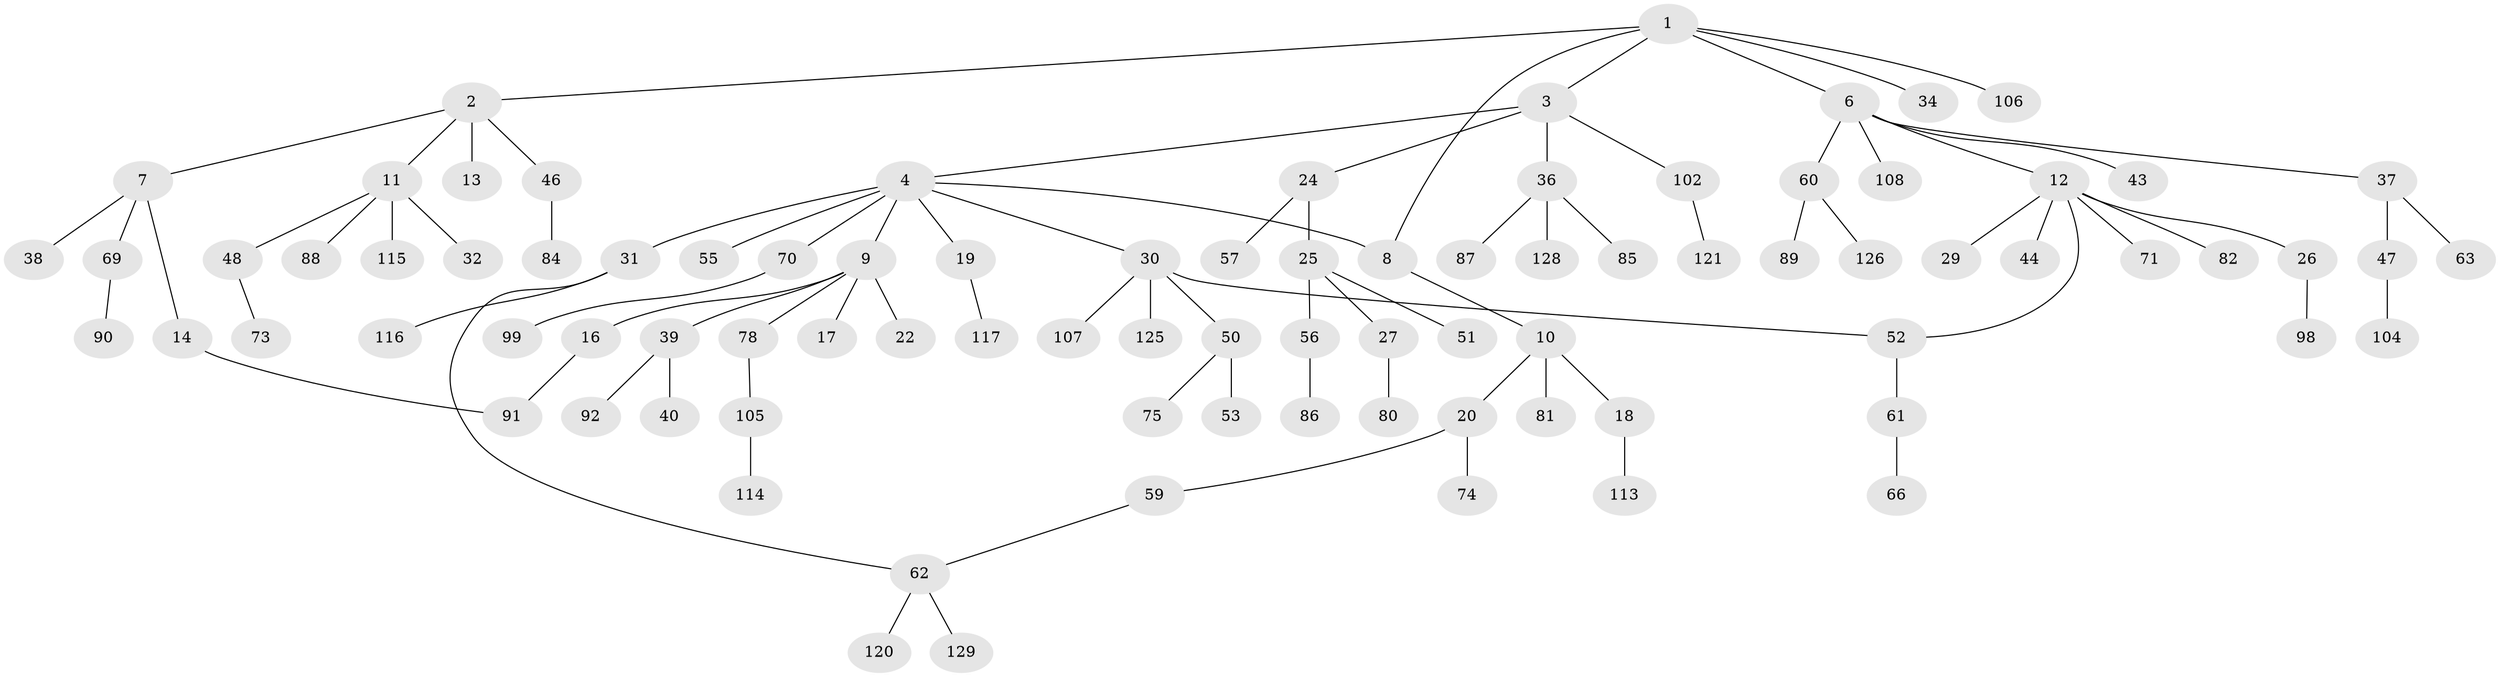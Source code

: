 // original degree distribution, {4: 0.061068702290076333, 6: 0.030534351145038167, 3: 0.16793893129770993, 5: 0.015267175572519083, 7: 0.007633587786259542, 2: 0.26717557251908397, 1: 0.45038167938931295}
// Generated by graph-tools (version 1.1) at 2025/41/03/06/25 10:41:28]
// undirected, 89 vertices, 92 edges
graph export_dot {
graph [start="1"]
  node [color=gray90,style=filled];
  1 [super="+33"];
  2 [super="+112"];
  3 [super="+5"];
  4 [super="+23"];
  6 [super="+97"];
  7 [super="+21"];
  8;
  9 [super="+103"];
  10 [super="+15"];
  11 [super="+45"];
  12 [super="+65"];
  13;
  14 [super="+54"];
  16 [super="+41"];
  17;
  18;
  19 [super="+76"];
  20;
  22 [super="+68"];
  24;
  25 [super="+28"];
  26;
  27 [super="+109"];
  29;
  30 [super="+35"];
  31 [super="+49"];
  32;
  34;
  36 [super="+42"];
  37;
  38 [super="+67"];
  39 [super="+79"];
  40;
  43 [super="+101"];
  44;
  46;
  47 [super="+58"];
  48;
  50;
  51 [super="+96"];
  52;
  53;
  55;
  56 [super="+72"];
  57 [super="+110"];
  59 [super="+123"];
  60 [super="+83"];
  61 [super="+122"];
  62 [super="+93"];
  63 [super="+64"];
  66 [super="+124"];
  69;
  70 [super="+77"];
  71;
  73;
  74;
  75;
  78;
  80 [super="+94"];
  81;
  82;
  84;
  85;
  86 [super="+127"];
  87;
  88 [super="+100"];
  89;
  90;
  91 [super="+95"];
  92;
  98;
  99 [super="+111"];
  102;
  104;
  105 [super="+119"];
  106;
  107;
  108 [super="+130"];
  113;
  114;
  115;
  116 [super="+118"];
  117;
  120;
  121;
  125;
  126;
  128 [super="+131"];
  129;
  1 -- 2;
  1 -- 3;
  1 -- 6;
  1 -- 8;
  1 -- 34;
  1 -- 106;
  2 -- 7;
  2 -- 11;
  2 -- 13;
  2 -- 46;
  3 -- 4;
  3 -- 24;
  3 -- 36;
  3 -- 102;
  4 -- 8;
  4 -- 9;
  4 -- 19;
  4 -- 70;
  4 -- 31;
  4 -- 30;
  4 -- 55;
  6 -- 12;
  6 -- 37;
  6 -- 43;
  6 -- 60;
  6 -- 108;
  7 -- 14;
  7 -- 38;
  7 -- 69;
  8 -- 10;
  9 -- 16;
  9 -- 17;
  9 -- 22;
  9 -- 39;
  9 -- 78;
  10 -- 81;
  10 -- 18;
  10 -- 20;
  11 -- 32;
  11 -- 48;
  11 -- 115;
  11 -- 88;
  12 -- 26;
  12 -- 29;
  12 -- 44;
  12 -- 71;
  12 -- 82;
  12 -- 52;
  14 -- 91;
  16 -- 91;
  18 -- 113;
  19 -- 117;
  20 -- 59;
  20 -- 74;
  24 -- 25;
  24 -- 57;
  25 -- 27;
  25 -- 51;
  25 -- 56;
  26 -- 98;
  27 -- 80;
  30 -- 52;
  30 -- 107;
  30 -- 50;
  30 -- 125;
  31 -- 116;
  31 -- 62;
  36 -- 128;
  36 -- 85;
  36 -- 87;
  37 -- 47;
  37 -- 63;
  39 -- 40;
  39 -- 92;
  46 -- 84;
  47 -- 104;
  48 -- 73;
  50 -- 53;
  50 -- 75;
  52 -- 61;
  56 -- 86;
  59 -- 62;
  60 -- 89;
  60 -- 126;
  61 -- 66;
  62 -- 129;
  62 -- 120;
  69 -- 90;
  70 -- 99;
  78 -- 105;
  102 -- 121;
  105 -- 114;
}
